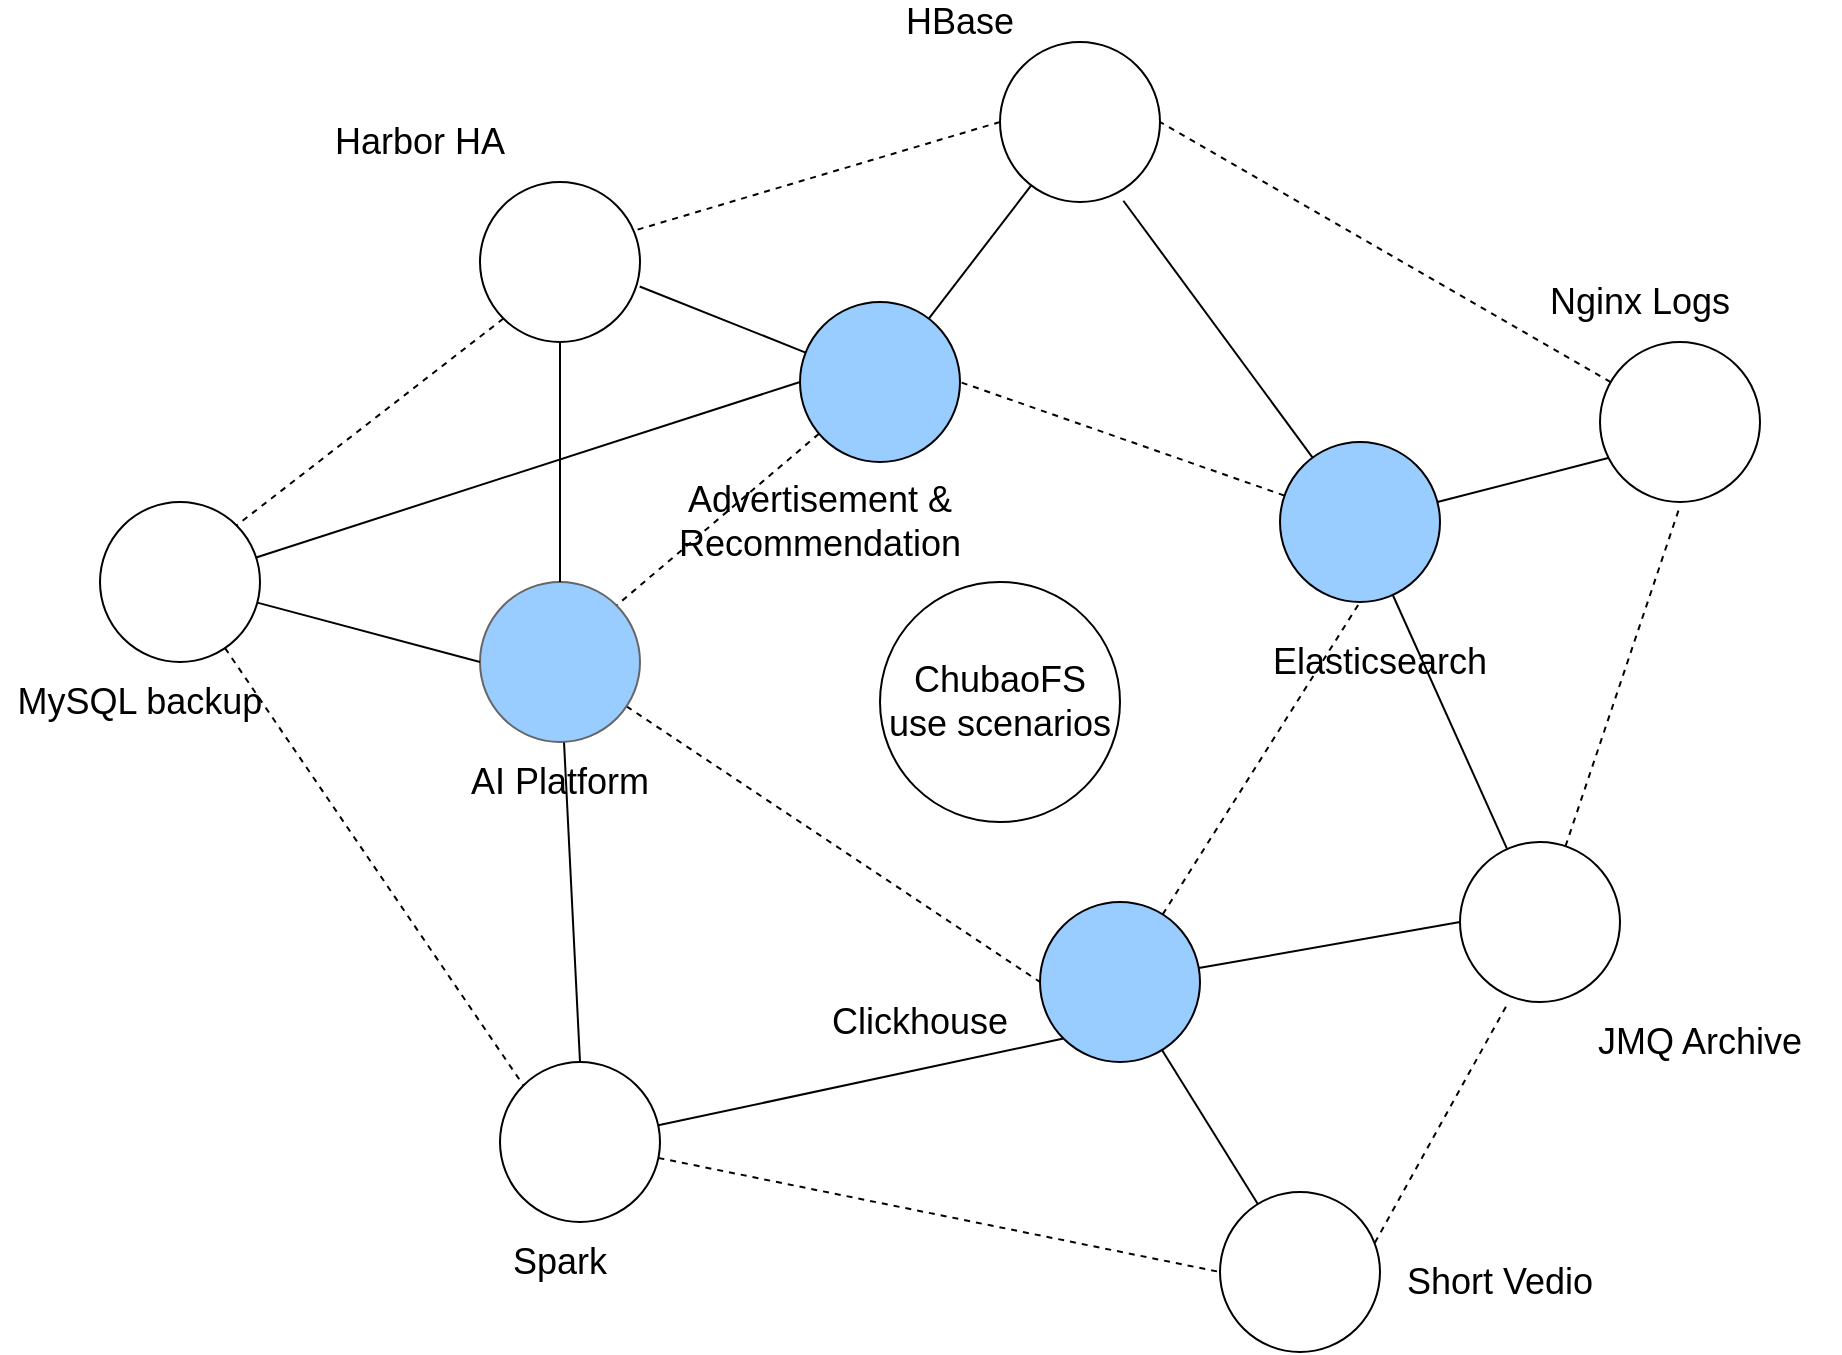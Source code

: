 <mxfile version="14.0.3" type="github">
  <diagram id="qldF4LkKA-URwhlDB35i" name="Page-1">
    <mxGraphModel dx="1944" dy="1713" grid="1" gridSize="10" guides="1" tooltips="1" connect="1" arrows="1" fold="1" page="1" pageScale="1" pageWidth="827" pageHeight="1169" math="0" shadow="0">
      <root>
        <mxCell id="0" />
        <mxCell id="1" parent="0" />
        <mxCell id="1Fhl22Ps6XHAA8jBFgip-1" value="&lt;font style=&quot;font-size: 18px&quot;&gt;ChubaoFS use scenarios&lt;/font&gt;" style="ellipse;whiteSpace=wrap;html=1;aspect=fixed;" vertex="1" parent="1">
          <mxGeometry x="360" y="200" width="120" height="120" as="geometry" />
        </mxCell>
        <mxCell id="1Fhl22Ps6XHAA8jBFgip-24" style="orthogonalLoop=1;jettySize=auto;html=1;entryX=1;entryY=0;entryDx=0;entryDy=0;dashed=1;endArrow=none;endFill=0;" edge="1" parent="1" source="1Fhl22Ps6XHAA8jBFgip-2" target="1Fhl22Ps6XHAA8jBFgip-5">
          <mxGeometry relative="1" as="geometry" />
        </mxCell>
        <mxCell id="1Fhl22Ps6XHAA8jBFgip-46" style="edgeStyle=none;orthogonalLoop=1;jettySize=auto;html=1;endArrow=none;endFill=0;strokeColor=#000000;" edge="1" parent="1" source="1Fhl22Ps6XHAA8jBFgip-2" target="1Fhl22Ps6XHAA8jBFgip-8">
          <mxGeometry relative="1" as="geometry" />
        </mxCell>
        <mxCell id="1Fhl22Ps6XHAA8jBFgip-48" style="edgeStyle=none;orthogonalLoop=1;jettySize=auto;html=1;entryX=0.998;entryY=0.653;entryDx=0;entryDy=0;entryPerimeter=0;endArrow=none;endFill=0;strokeColor=#000000;" edge="1" parent="1" source="1Fhl22Ps6XHAA8jBFgip-2" target="1Fhl22Ps6XHAA8jBFgip-9">
          <mxGeometry relative="1" as="geometry" />
        </mxCell>
        <mxCell id="1Fhl22Ps6XHAA8jBFgip-2" value="" style="ellipse;whiteSpace=wrap;html=1;aspect=fixed;fillColor=#99CCFF;" vertex="1" parent="1">
          <mxGeometry x="320" y="60" width="80" height="80" as="geometry" />
        </mxCell>
        <mxCell id="1Fhl22Ps6XHAA8jBFgip-29" style="edgeStyle=none;orthogonalLoop=1;jettySize=auto;html=1;entryX=1;entryY=0.5;entryDx=0;entryDy=0;dashed=1;endArrow=none;endFill=0;strokeColor=#000000;" edge="1" parent="1" source="1Fhl22Ps6XHAA8jBFgip-3" target="1Fhl22Ps6XHAA8jBFgip-2">
          <mxGeometry relative="1" as="geometry" />
        </mxCell>
        <mxCell id="1Fhl22Ps6XHAA8jBFgip-44" style="edgeStyle=none;orthogonalLoop=1;jettySize=auto;html=1;entryX=0.057;entryY=0.724;entryDx=0;entryDy=0;entryPerimeter=0;endArrow=none;endFill=0;strokeColor=#000000;" edge="1" parent="1" source="1Fhl22Ps6XHAA8jBFgip-3" target="1Fhl22Ps6XHAA8jBFgip-11">
          <mxGeometry relative="1" as="geometry" />
        </mxCell>
        <mxCell id="1Fhl22Ps6XHAA8jBFgip-45" style="edgeStyle=none;orthogonalLoop=1;jettySize=auto;html=1;entryX=0.771;entryY=0.992;entryDx=0;entryDy=0;entryPerimeter=0;endArrow=none;endFill=0;strokeColor=#000000;" edge="1" parent="1" source="1Fhl22Ps6XHAA8jBFgip-3" target="1Fhl22Ps6XHAA8jBFgip-8">
          <mxGeometry relative="1" as="geometry" />
        </mxCell>
        <mxCell id="1Fhl22Ps6XHAA8jBFgip-47" style="edgeStyle=none;orthogonalLoop=1;jettySize=auto;html=1;endArrow=none;endFill=0;strokeColor=#000000;" edge="1" parent="1" source="1Fhl22Ps6XHAA8jBFgip-3" target="1Fhl22Ps6XHAA8jBFgip-12">
          <mxGeometry relative="1" as="geometry" />
        </mxCell>
        <mxCell id="1Fhl22Ps6XHAA8jBFgip-3" value="" style="ellipse;whiteSpace=wrap;html=1;aspect=fixed;strokeColor=#000000;fillColor=#99CCFF;" vertex="1" parent="1">
          <mxGeometry x="560" y="130" width="80" height="80" as="geometry" />
        </mxCell>
        <mxCell id="1Fhl22Ps6XHAA8jBFgip-28" style="edgeStyle=none;orthogonalLoop=1;jettySize=auto;html=1;entryX=0.5;entryY=1;entryDx=0;entryDy=0;dashed=1;endArrow=none;endFill=0;strokeColor=#000000;" edge="1" parent="1" source="1Fhl22Ps6XHAA8jBFgip-4" target="1Fhl22Ps6XHAA8jBFgip-3">
          <mxGeometry relative="1" as="geometry" />
        </mxCell>
        <mxCell id="1Fhl22Ps6XHAA8jBFgip-42" style="edgeStyle=none;orthogonalLoop=1;jettySize=auto;html=1;entryX=0;entryY=0.5;entryDx=0;entryDy=0;endArrow=none;endFill=0;strokeColor=#000000;" edge="1" parent="1" source="1Fhl22Ps6XHAA8jBFgip-4" target="1Fhl22Ps6XHAA8jBFgip-12">
          <mxGeometry relative="1" as="geometry" />
        </mxCell>
        <mxCell id="1Fhl22Ps6XHAA8jBFgip-43" style="edgeStyle=none;orthogonalLoop=1;jettySize=auto;html=1;endArrow=none;endFill=0;strokeColor=#000000;" edge="1" parent="1" source="1Fhl22Ps6XHAA8jBFgip-4" target="1Fhl22Ps6XHAA8jBFgip-13">
          <mxGeometry relative="1" as="geometry" />
        </mxCell>
        <mxCell id="1Fhl22Ps6XHAA8jBFgip-4" value="" style="ellipse;whiteSpace=wrap;html=1;aspect=fixed;fillColor=#99CCFF;" vertex="1" parent="1">
          <mxGeometry x="440" y="360" width="80" height="80" as="geometry" />
        </mxCell>
        <mxCell id="1Fhl22Ps6XHAA8jBFgip-27" style="edgeStyle=none;orthogonalLoop=1;jettySize=auto;html=1;entryX=0;entryY=0.5;entryDx=0;entryDy=0;dashed=1;endArrow=none;endFill=0;strokeColor=#000000;" edge="1" parent="1" source="1Fhl22Ps6XHAA8jBFgip-5" target="1Fhl22Ps6XHAA8jBFgip-4">
          <mxGeometry relative="1" as="geometry" />
        </mxCell>
        <mxCell id="1Fhl22Ps6XHAA8jBFgip-40" style="edgeStyle=none;orthogonalLoop=1;jettySize=auto;html=1;entryX=0.5;entryY=0;entryDx=0;entryDy=0;endArrow=none;endFill=0;strokeColor=#000000;" edge="1" parent="1" source="1Fhl22Ps6XHAA8jBFgip-5" target="1Fhl22Ps6XHAA8jBFgip-14">
          <mxGeometry relative="1" as="geometry" />
        </mxCell>
        <mxCell id="1Fhl22Ps6XHAA8jBFgip-5" value="" style="ellipse;whiteSpace=wrap;html=1;aspect=fixed;fillColor=#99CCFF;strokeColor=#666666;" vertex="1" parent="1">
          <mxGeometry x="160" y="200" width="80" height="80" as="geometry" />
        </mxCell>
        <mxCell id="1Fhl22Ps6XHAA8jBFgip-6" value="&lt;font style=&quot;font-size: 18px&quot;&gt;Clickhouse&lt;/font&gt;" style="text;html=1;strokeColor=none;fillColor=none;align=center;verticalAlign=middle;whiteSpace=wrap;rounded=0;" vertex="1" parent="1">
          <mxGeometry x="360" y="410" width="40" height="20" as="geometry" />
        </mxCell>
        <mxCell id="1Fhl22Ps6XHAA8jBFgip-7" value="&lt;font style=&quot;font-size: 18px&quot;&gt;AI Platform&lt;/font&gt;" style="text;html=1;strokeColor=none;fillColor=none;align=center;verticalAlign=middle;whiteSpace=wrap;rounded=0;" vertex="1" parent="1">
          <mxGeometry x="130" y="290" width="140" height="20" as="geometry" />
        </mxCell>
        <mxCell id="1Fhl22Ps6XHAA8jBFgip-36" style="edgeStyle=none;orthogonalLoop=1;jettySize=auto;html=1;entryX=0.95;entryY=0.308;entryDx=0;entryDy=0;entryPerimeter=0;dashed=1;endArrow=none;endFill=0;strokeColor=#000000;exitX=0;exitY=0.5;exitDx=0;exitDy=0;" edge="1" parent="1" source="1Fhl22Ps6XHAA8jBFgip-8" target="1Fhl22Ps6XHAA8jBFgip-9">
          <mxGeometry relative="1" as="geometry" />
        </mxCell>
        <mxCell id="1Fhl22Ps6XHAA8jBFgip-8" value="" style="ellipse;whiteSpace=wrap;html=1;aspect=fixed;fillColor=#FFFFFF;" vertex="1" parent="1">
          <mxGeometry x="420" y="-70" width="80" height="80" as="geometry" />
        </mxCell>
        <mxCell id="1Fhl22Ps6XHAA8jBFgip-30" style="edgeStyle=none;orthogonalLoop=1;jettySize=auto;html=1;exitX=0;exitY=1;exitDx=0;exitDy=0;entryX=1;entryY=0;entryDx=0;entryDy=0;dashed=1;endArrow=none;endFill=0;strokeColor=#000000;" edge="1" parent="1" source="1Fhl22Ps6XHAA8jBFgip-9" target="1Fhl22Ps6XHAA8jBFgip-10">
          <mxGeometry relative="1" as="geometry" />
        </mxCell>
        <mxCell id="1Fhl22Ps6XHAA8jBFgip-38" style="edgeStyle=none;orthogonalLoop=1;jettySize=auto;html=1;entryX=0.5;entryY=0;entryDx=0;entryDy=0;endArrow=none;endFill=0;strokeColor=#000000;" edge="1" parent="1" source="1Fhl22Ps6XHAA8jBFgip-9" target="1Fhl22Ps6XHAA8jBFgip-5">
          <mxGeometry relative="1" as="geometry" />
        </mxCell>
        <mxCell id="1Fhl22Ps6XHAA8jBFgip-9" value="" style="ellipse;whiteSpace=wrap;html=1;aspect=fixed;fillColor=#FFFFFF;" vertex="1" parent="1">
          <mxGeometry x="160" width="80" height="80" as="geometry" />
        </mxCell>
        <mxCell id="1Fhl22Ps6XHAA8jBFgip-31" style="edgeStyle=none;orthogonalLoop=1;jettySize=auto;html=1;entryX=0;entryY=0;entryDx=0;entryDy=0;dashed=1;endArrow=none;endFill=0;strokeColor=#000000;" edge="1" parent="1" source="1Fhl22Ps6XHAA8jBFgip-10" target="1Fhl22Ps6XHAA8jBFgip-14">
          <mxGeometry relative="1" as="geometry" />
        </mxCell>
        <mxCell id="1Fhl22Ps6XHAA8jBFgip-37" style="edgeStyle=none;orthogonalLoop=1;jettySize=auto;html=1;entryX=0;entryY=0.5;entryDx=0;entryDy=0;endArrow=none;endFill=0;strokeColor=#000000;" edge="1" parent="1" source="1Fhl22Ps6XHAA8jBFgip-10" target="1Fhl22Ps6XHAA8jBFgip-2">
          <mxGeometry relative="1" as="geometry" />
        </mxCell>
        <mxCell id="1Fhl22Ps6XHAA8jBFgip-39" style="edgeStyle=none;orthogonalLoop=1;jettySize=auto;html=1;entryX=0;entryY=0.5;entryDx=0;entryDy=0;endArrow=none;endFill=0;strokeColor=#000000;" edge="1" parent="1" source="1Fhl22Ps6XHAA8jBFgip-10" target="1Fhl22Ps6XHAA8jBFgip-5">
          <mxGeometry relative="1" as="geometry" />
        </mxCell>
        <mxCell id="1Fhl22Ps6XHAA8jBFgip-10" value="" style="ellipse;whiteSpace=wrap;html=1;aspect=fixed;fillColor=#FFFFFF;" vertex="1" parent="1">
          <mxGeometry x="-30" y="160" width="80" height="80" as="geometry" />
        </mxCell>
        <mxCell id="1Fhl22Ps6XHAA8jBFgip-35" style="edgeStyle=none;orthogonalLoop=1;jettySize=auto;html=1;entryX=1;entryY=0.5;entryDx=0;entryDy=0;dashed=1;endArrow=none;endFill=0;strokeColor=#000000;" edge="1" parent="1" source="1Fhl22Ps6XHAA8jBFgip-11" target="1Fhl22Ps6XHAA8jBFgip-8">
          <mxGeometry relative="1" as="geometry" />
        </mxCell>
        <mxCell id="1Fhl22Ps6XHAA8jBFgip-11" value="" style="ellipse;whiteSpace=wrap;html=1;aspect=fixed;fillColor=#FFFFFF;" vertex="1" parent="1">
          <mxGeometry x="720" y="80" width="80" height="80" as="geometry" />
        </mxCell>
        <mxCell id="1Fhl22Ps6XHAA8jBFgip-34" style="edgeStyle=none;orthogonalLoop=1;jettySize=auto;html=1;dashed=1;endArrow=none;endFill=0;strokeColor=#000000;" edge="1" parent="1" source="1Fhl22Ps6XHAA8jBFgip-12">
          <mxGeometry relative="1" as="geometry">
            <mxPoint x="760" y="162" as="targetPoint" />
          </mxGeometry>
        </mxCell>
        <mxCell id="1Fhl22Ps6XHAA8jBFgip-12" value="" style="ellipse;whiteSpace=wrap;html=1;aspect=fixed;fillColor=#FFFFFF;" vertex="1" parent="1">
          <mxGeometry x="650" y="330" width="80" height="80" as="geometry" />
        </mxCell>
        <mxCell id="1Fhl22Ps6XHAA8jBFgip-33" style="edgeStyle=none;orthogonalLoop=1;jettySize=auto;html=1;entryX=0.301;entryY=1.004;entryDx=0;entryDy=0;entryPerimeter=0;dashed=1;endArrow=none;endFill=0;strokeColor=#000000;exitX=0.968;exitY=0.317;exitDx=0;exitDy=0;exitPerimeter=0;" edge="1" parent="1" source="1Fhl22Ps6XHAA8jBFgip-13" target="1Fhl22Ps6XHAA8jBFgip-12">
          <mxGeometry relative="1" as="geometry">
            <mxPoint x="610" y="513" as="sourcePoint" />
          </mxGeometry>
        </mxCell>
        <mxCell id="1Fhl22Ps6XHAA8jBFgip-13" value="" style="ellipse;whiteSpace=wrap;html=1;aspect=fixed;fillColor=#FFFFFF;" vertex="1" parent="1">
          <mxGeometry x="530" y="505" width="80" height="80" as="geometry" />
        </mxCell>
        <mxCell id="1Fhl22Ps6XHAA8jBFgip-32" style="edgeStyle=none;orthogonalLoop=1;jettySize=auto;html=1;entryX=0;entryY=0.5;entryDx=0;entryDy=0;dashed=1;endArrow=none;endFill=0;strokeColor=#000000;" edge="1" parent="1" source="1Fhl22Ps6XHAA8jBFgip-14" target="1Fhl22Ps6XHAA8jBFgip-13">
          <mxGeometry relative="1" as="geometry" />
        </mxCell>
        <mxCell id="1Fhl22Ps6XHAA8jBFgip-41" style="edgeStyle=none;orthogonalLoop=1;jettySize=auto;html=1;entryX=0;entryY=1;entryDx=0;entryDy=0;endArrow=none;endFill=0;strokeColor=#000000;" edge="1" parent="1" source="1Fhl22Ps6XHAA8jBFgip-14" target="1Fhl22Ps6XHAA8jBFgip-4">
          <mxGeometry relative="1" as="geometry" />
        </mxCell>
        <mxCell id="1Fhl22Ps6XHAA8jBFgip-14" value="" style="ellipse;whiteSpace=wrap;html=1;aspect=fixed;fillColor=#FFFFFF;" vertex="1" parent="1">
          <mxGeometry x="170" y="440" width="80" height="80" as="geometry" />
        </mxCell>
        <mxCell id="1Fhl22Ps6XHAA8jBFgip-15" value="&lt;font style=&quot;font-size: 18px&quot;&gt;Advertisement &amp;amp; Recommendation&lt;/font&gt;" style="text;html=1;strokeColor=none;fillColor=none;align=center;verticalAlign=middle;whiteSpace=wrap;rounded=0;" vertex="1" parent="1">
          <mxGeometry x="260" y="160" width="140" height="20" as="geometry" />
        </mxCell>
        <mxCell id="1Fhl22Ps6XHAA8jBFgip-16" value="&lt;font style=&quot;font-size: 18px&quot;&gt;Elasticsearch&lt;/font&gt;" style="text;html=1;strokeColor=none;fillColor=none;align=center;verticalAlign=middle;whiteSpace=wrap;rounded=0;" vertex="1" parent="1">
          <mxGeometry x="540" y="230" width="140" height="20" as="geometry" />
        </mxCell>
        <mxCell id="1Fhl22Ps6XHAA8jBFgip-17" value="&lt;font style=&quot;font-size: 18px&quot;&gt;Harbor HA&lt;/font&gt;" style="text;html=1;strokeColor=none;fillColor=none;align=center;verticalAlign=middle;whiteSpace=wrap;rounded=0;" vertex="1" parent="1">
          <mxGeometry x="60" y="-30" width="140" height="20" as="geometry" />
        </mxCell>
        <mxCell id="1Fhl22Ps6XHAA8jBFgip-18" value="&lt;font style=&quot;font-size: 18px&quot;&gt;HBase&lt;/font&gt;" style="text;html=1;strokeColor=none;fillColor=none;align=center;verticalAlign=middle;whiteSpace=wrap;rounded=0;" vertex="1" parent="1">
          <mxGeometry x="330" y="-90" width="140" height="20" as="geometry" />
        </mxCell>
        <mxCell id="1Fhl22Ps6XHAA8jBFgip-19" value="&lt;font style=&quot;font-size: 18px&quot;&gt;MySQL backup&lt;/font&gt;" style="text;html=1;strokeColor=none;fillColor=none;align=center;verticalAlign=middle;whiteSpace=wrap;rounded=0;" vertex="1" parent="1">
          <mxGeometry x="-80" y="250" width="140" height="20" as="geometry" />
        </mxCell>
        <mxCell id="1Fhl22Ps6XHAA8jBFgip-20" value="&lt;font style=&quot;font-size: 18px&quot;&gt;Spark&lt;/font&gt;" style="text;html=1;strokeColor=none;fillColor=none;align=center;verticalAlign=middle;whiteSpace=wrap;rounded=0;" vertex="1" parent="1">
          <mxGeometry x="130" y="530" width="140" height="20" as="geometry" />
        </mxCell>
        <mxCell id="1Fhl22Ps6XHAA8jBFgip-21" value="&lt;font style=&quot;font-size: 18px&quot;&gt;Short Vedio&lt;/font&gt;" style="text;html=1;strokeColor=none;fillColor=none;align=center;verticalAlign=middle;whiteSpace=wrap;rounded=0;" vertex="1" parent="1">
          <mxGeometry x="600" y="540" width="140" height="20" as="geometry" />
        </mxCell>
        <mxCell id="1Fhl22Ps6XHAA8jBFgip-22" value="&lt;font style=&quot;font-size: 18px&quot;&gt;Nginx Logs&lt;/font&gt;" style="text;html=1;strokeColor=none;fillColor=none;align=center;verticalAlign=middle;whiteSpace=wrap;rounded=0;" vertex="1" parent="1">
          <mxGeometry x="670" y="50" width="140" height="20" as="geometry" />
        </mxCell>
        <mxCell id="1Fhl22Ps6XHAA8jBFgip-23" value="&lt;font style=&quot;font-size: 18px&quot;&gt;JMQ Archive&lt;/font&gt;" style="text;html=1;strokeColor=none;fillColor=none;align=center;verticalAlign=middle;whiteSpace=wrap;rounded=0;" vertex="1" parent="1">
          <mxGeometry x="700" y="420" width="140" height="20" as="geometry" />
        </mxCell>
      </root>
    </mxGraphModel>
  </diagram>
</mxfile>
